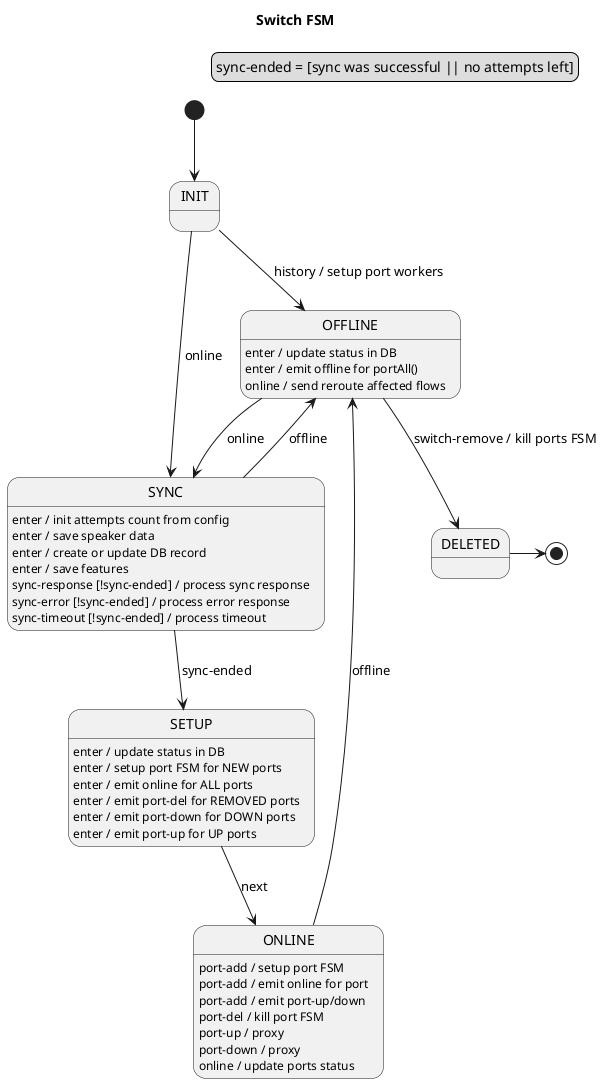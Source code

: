 Internal data:
* switchId
* list of portNumber+upState

Input signals:
* history
* online
* offline
* port-add
* port-del
* port-up
* port-down

Output signals:
* online
* offline
* setup-port
* remove-port
* port-up
* port-down

@startuml
title Switch FSM

legend top right
    sync-ended = [sync was successful || no attempts left]
endlegend

[*] --> INIT

INIT --> OFFLINE : history / setup port workers
INIT --> SYNC : online

SYNC : enter / init attempts count from config
SYNC : enter / save speaker data
SYNC : enter / create or update DB record
SYNC : enter / save features
SYNC : sync-response [!sync-ended] / process sync response
SYNC : sync-error [!sync-ended] / process error response
SYNC : sync-timeout [!sync-ended] / process timeout
SYNC --> SETUP : sync-ended
SYNC --> OFFLINE : offline

SETUP : enter / update status in DB
SETUP : enter / setup port FSM for NEW ports
SETUP : enter / emit online for ALL ports
SETUP : enter / emit port-del for REMOVED ports
SETUP : enter / emit port-down for DOWN ports
SETUP : enter / emit port-up for UP ports
SETUP --> ONLINE : next

ONLINE : port-add / setup port FSM
ONLINE : port-add / emit online for port
ONLINE : port-add / emit port-up/down
ONLINE : port-del / kill port FSM
ONLINE : port-up / proxy
ONLINE : port-down / proxy
ONLINE : online / update ports status
ONLINE --> OFFLINE : offline

OFFLINE : enter / update status in DB
OFFLINE : enter / emit offline for portAll()
OFFLINE : online / send reroute affected flows
OFFLINE --> SYNC : online
OFFLINE --> DELETED: switch-remove / kill ports FSM
DELETED -> [*]

@enduml
